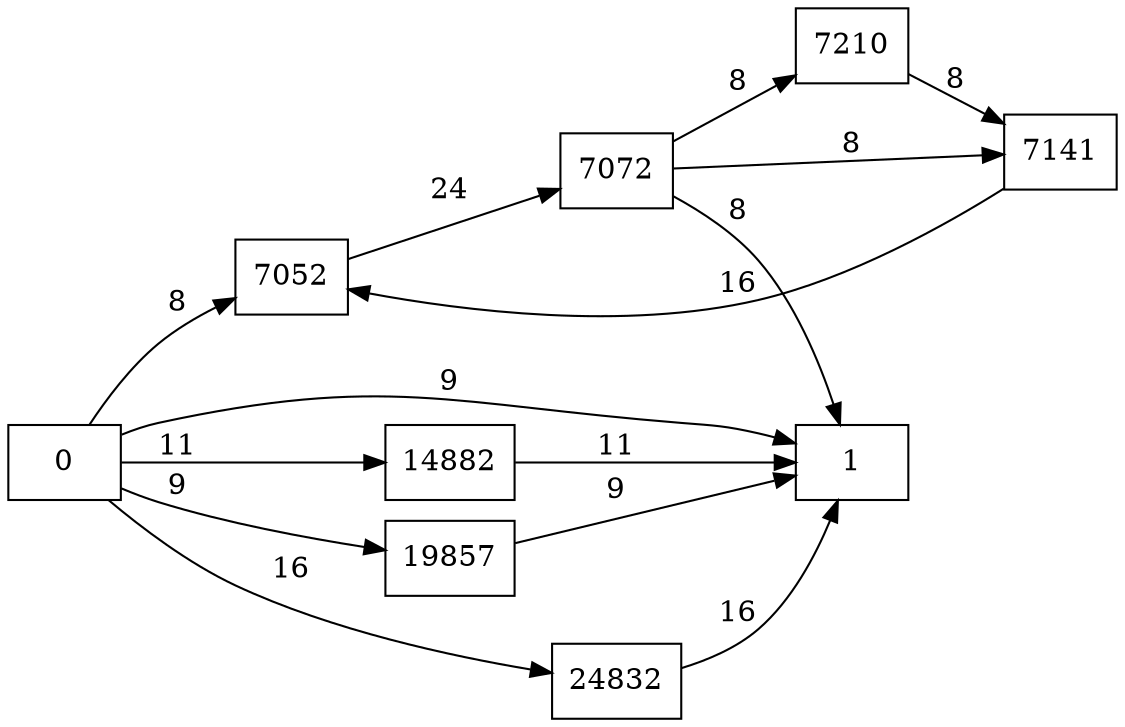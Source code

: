 digraph {
	graph [rankdir=LR]
	node [shape=rectangle]
	7052 -> 7072 [label=24]
	7072 -> 7141 [label=8]
	7072 -> 7210 [label=8]
	7072 -> 1 [label=8]
	7141 -> 7052 [label=16]
	7210 -> 7141 [label=8]
	14882 -> 1 [label=11]
	19857 -> 1 [label=9]
	24832 -> 1 [label=16]
	0 -> 1 [label=9]
	0 -> 7052 [label=8]
	0 -> 14882 [label=11]
	0 -> 19857 [label=9]
	0 -> 24832 [label=16]
}
